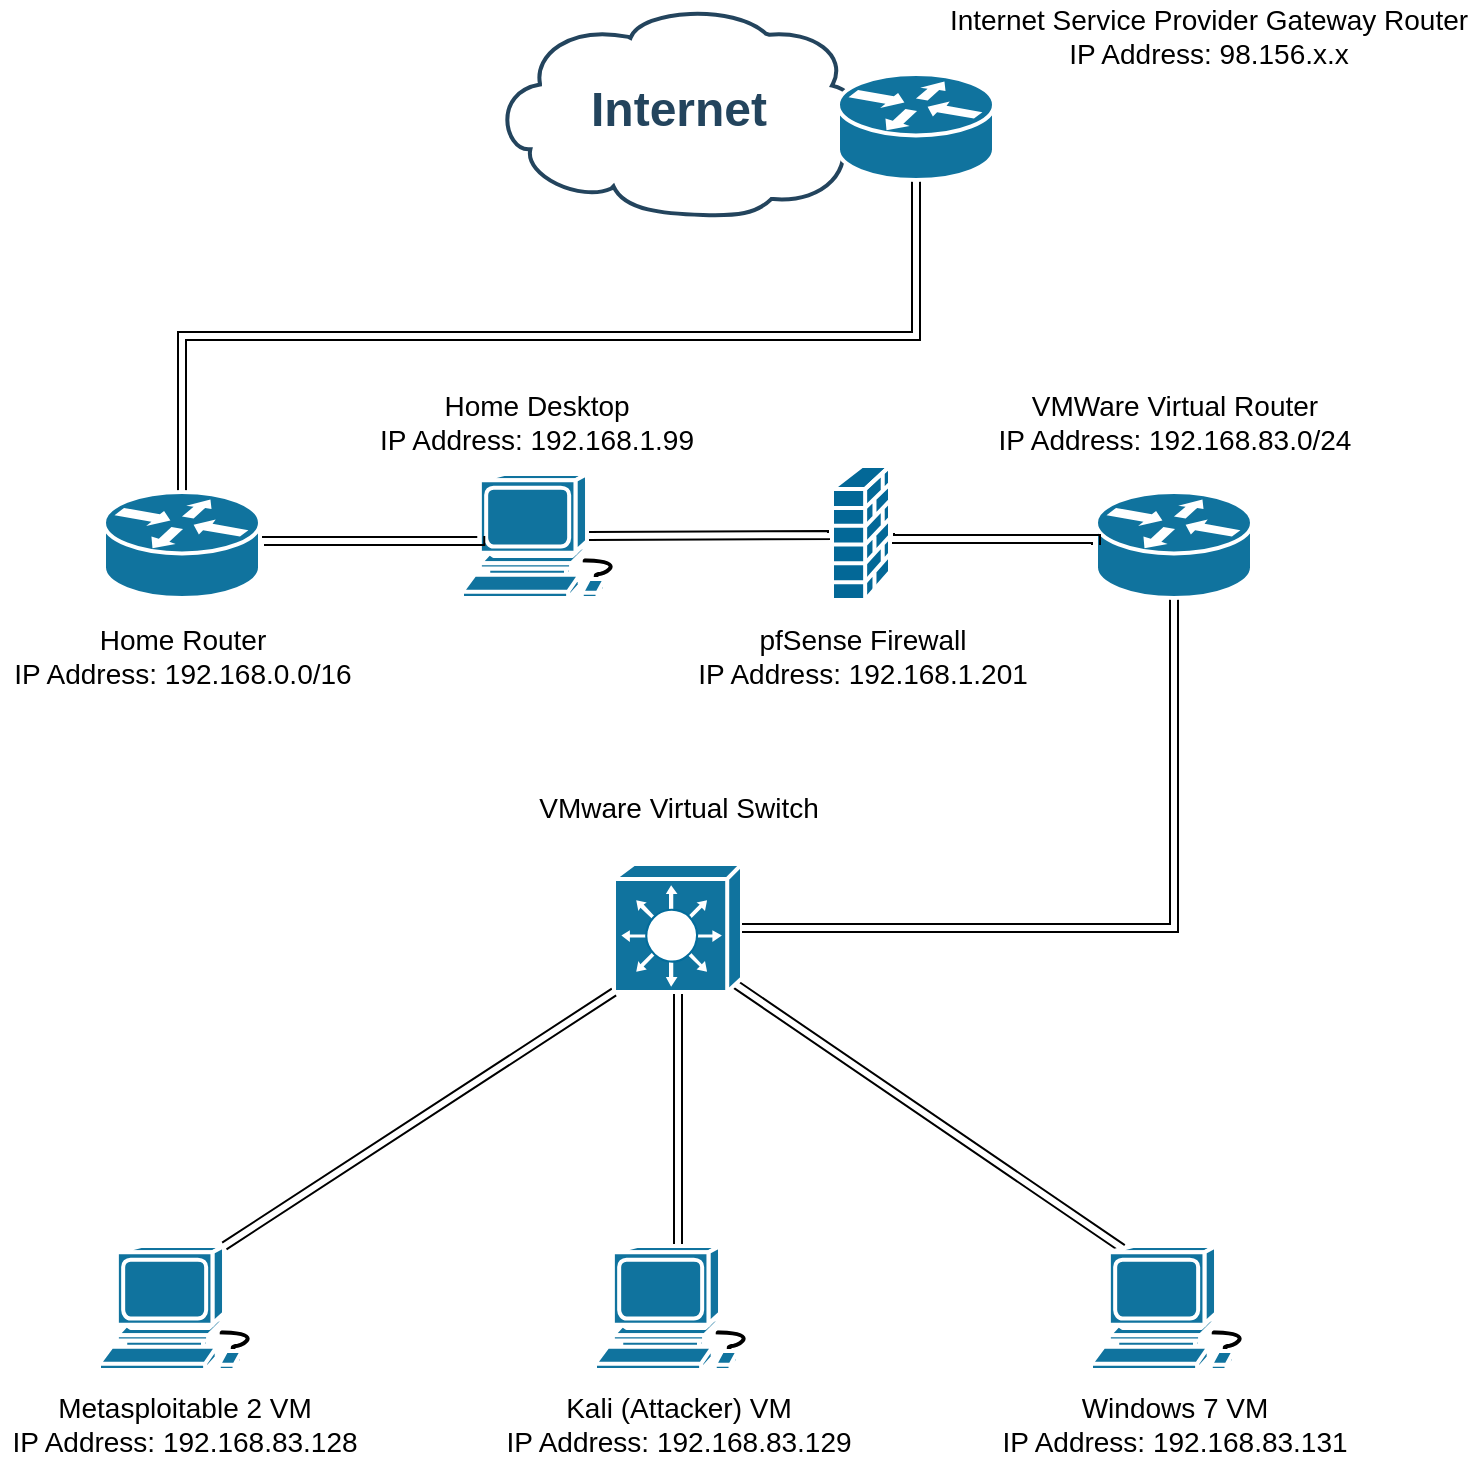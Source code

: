 <mxfile version="15.5.2" type="github">
  <diagram id="6a731a19-8d31-9384-78a2-239565b7b9f0" name="Page-1">
    <mxGraphModel dx="880" dy="788" grid="0" gridSize="10" guides="1" tooltips="1" connect="1" arrows="1" fold="1" page="1" pageScale="1" pageWidth="827" pageHeight="1169" background="none" math="0" shadow="0">
      <root>
        <mxCell id="0" />
        <mxCell id="1" parent="0" />
        <mxCell id="2109" value="Internet" style="shape=mxgraph.cisco.storage.cloud;html=1;dashed=0;strokeColor=#23445D;fillColor=#ffffff;strokeWidth=2;fontFamily=Helvetica;fontSize=24;fontColor=#23445D;align=center;fontStyle=1" parent="1" vertex="1">
          <mxGeometry x="288" y="50" width="186" height="106" as="geometry" />
        </mxCell>
        <mxCell id="HtU_zdywN7P8xVxfZPmP-2282" style="edgeStyle=none;shape=link;rounded=0;orthogonalLoop=1;jettySize=auto;html=1;exitX=0;exitY=1;exitDx=0;exitDy=0;exitPerimeter=0;entryX=0.755;entryY=0;entryDx=0;entryDy=0;entryPerimeter=0;shadow=0;fontSize=14;" edge="1" parent="1" source="2112" target="HtU_zdywN7P8xVxfZPmP-2278">
          <mxGeometry relative="1" as="geometry" />
        </mxCell>
        <mxCell id="HtU_zdywN7P8xVxfZPmP-2283" style="edgeStyle=none;shape=link;rounded=0;orthogonalLoop=1;jettySize=auto;html=1;exitX=0.5;exitY=1;exitDx=0;exitDy=0;exitPerimeter=0;entryX=0.5;entryY=0;entryDx=0;entryDy=0;entryPerimeter=0;shadow=0;fontSize=14;" edge="1" parent="1" source="2112" target="HtU_zdywN7P8xVxfZPmP-2258">
          <mxGeometry relative="1" as="geometry" />
        </mxCell>
        <mxCell id="HtU_zdywN7P8xVxfZPmP-2284" style="edgeStyle=none;shape=link;rounded=0;orthogonalLoop=1;jettySize=auto;html=1;exitX=0.95;exitY=0.94;exitDx=0;exitDy=0;exitPerimeter=0;entryX=0.19;entryY=0.02;entryDx=0;entryDy=0;entryPerimeter=0;shadow=0;fontSize=14;" edge="1" parent="1" source="2112" target="HtU_zdywN7P8xVxfZPmP-2279">
          <mxGeometry relative="1" as="geometry" />
        </mxCell>
        <mxCell id="2112" value="" style="shape=mxgraph.cisco.switches.layer_3_switch;html=1;dashed=0;fillColor=#10739E;strokeColor=#ffffff;strokeWidth=2;verticalLabelPosition=bottom;verticalAlign=top;fontFamily=Helvetica;fontSize=36;fontColor=#FFB366" parent="1" vertex="1">
          <mxGeometry x="349" y="480" width="64" height="64" as="geometry" />
        </mxCell>
        <mxCell id="HtU_zdywN7P8xVxfZPmP-2272" style="edgeStyle=elbowEdgeStyle;shape=link;rounded=0;orthogonalLoop=1;jettySize=auto;elbow=vertical;html=1;exitX=0.5;exitY=1;exitDx=0;exitDy=0;exitPerimeter=0;entryX=1;entryY=0.5;entryDx=0;entryDy=0;entryPerimeter=0;shadow=0;fontSize=14;" edge="1" parent="1" source="2132" target="2112">
          <mxGeometry relative="1" as="geometry">
            <Array as="points">
              <mxPoint x="598" y="512" />
            </Array>
          </mxGeometry>
        </mxCell>
        <mxCell id="2132" value="" style="shape=mxgraph.cisco.routers.router;html=1;dashed=0;fillColor=#10739E;strokeColor=#ffffff;strokeWidth=2;verticalLabelPosition=bottom;verticalAlign=top;fontFamily=Helvetica;fontSize=36;fontColor=#FFB366" parent="1" vertex="1">
          <mxGeometry x="590" y="294" width="78" height="53" as="geometry" />
        </mxCell>
        <mxCell id="HtU_zdywN7P8xVxfZPmP-2260" value="" style="edgeStyle=elbowEdgeStyle;rounded=0;orthogonalLoop=1;jettySize=auto;html=1;shape=link;elbow=vertical;shadow=0;" edge="1" parent="1" source="2138" target="HtU_zdywN7P8xVxfZPmP-2259">
          <mxGeometry relative="1" as="geometry" />
        </mxCell>
        <mxCell id="2138" value="" style="shape=mxgraph.cisco.routers.router;html=1;dashed=0;fillColor=#10739E;strokeColor=#ffffff;strokeWidth=2;verticalLabelPosition=bottom;verticalAlign=top;fontFamily=Helvetica;fontSize=36;fontColor=#FFB366" parent="1" vertex="1">
          <mxGeometry x="461" y="85" width="78" height="53" as="geometry" />
        </mxCell>
        <mxCell id="HtU_zdywN7P8xVxfZPmP-2275" style="edgeStyle=elbowEdgeStyle;shape=link;rounded=0;orthogonalLoop=1;jettySize=auto;elbow=vertical;html=1;exitX=0.755;exitY=0.5;exitDx=0;exitDy=0;exitPerimeter=0;entryX=0;entryY=0.5;entryDx=0;entryDy=0;entryPerimeter=0;shadow=0;fontSize=14;" edge="1" parent="1" source="HtU_zdywN7P8xVxfZPmP-2257" target="HtU_zdywN7P8xVxfZPmP-2261">
          <mxGeometry relative="1" as="geometry" />
        </mxCell>
        <mxCell id="HtU_zdywN7P8xVxfZPmP-2257" value="" style="shape=mxgraph.cisco.computers_and_peripherals.workstation;html=1;dashed=0;fillColor=#10739E;strokeColor=#ffffff;strokeWidth=2;verticalLabelPosition=bottom;verticalAlign=top;fontFamily=Helvetica;fontSize=36;fontColor=#FFB366" vertex="1" parent="1">
          <mxGeometry x="273" y="285" width="83" height="62" as="geometry" />
        </mxCell>
        <mxCell id="HtU_zdywN7P8xVxfZPmP-2258" value="" style="shape=mxgraph.cisco.computers_and_peripherals.workstation;html=1;dashed=0;fillColor=#10739E;strokeColor=#ffffff;strokeWidth=2;verticalLabelPosition=bottom;verticalAlign=top;fontFamily=Helvetica;fontSize=36;fontColor=#FFB366" vertex="1" parent="1">
          <mxGeometry x="339.5" y="671" width="83" height="62" as="geometry" />
        </mxCell>
        <mxCell id="HtU_zdywN7P8xVxfZPmP-2276" style="edgeStyle=elbowEdgeStyle;shape=link;rounded=0;orthogonalLoop=1;jettySize=auto;elbow=vertical;html=1;exitX=1;exitY=0.5;exitDx=0;exitDy=0;exitPerimeter=0;entryX=0.11;entryY=0.5;entryDx=0;entryDy=0;entryPerimeter=0;shadow=0;fontSize=14;" edge="1" parent="1" source="HtU_zdywN7P8xVxfZPmP-2259" target="HtU_zdywN7P8xVxfZPmP-2257">
          <mxGeometry relative="1" as="geometry" />
        </mxCell>
        <mxCell id="HtU_zdywN7P8xVxfZPmP-2259" value="" style="shape=mxgraph.cisco.routers.router;html=1;dashed=0;fillColor=#10739E;strokeColor=#ffffff;strokeWidth=2;verticalLabelPosition=bottom;verticalAlign=top;fontFamily=Helvetica;fontSize=36;fontColor=#FFB366" vertex="1" parent="1">
          <mxGeometry x="94" y="294" width="78" height="53" as="geometry" />
        </mxCell>
        <mxCell id="HtU_zdywN7P8xVxfZPmP-2268" style="edgeStyle=elbowEdgeStyle;shape=link;rounded=0;orthogonalLoop=1;jettySize=auto;elbow=vertical;html=1;exitX=1;exitY=0.5;exitDx=0;exitDy=0;exitPerimeter=0;entryX=0;entryY=0.5;entryDx=0;entryDy=0;entryPerimeter=0;shadow=0;" edge="1" parent="1" source="HtU_zdywN7P8xVxfZPmP-2261" target="2132">
          <mxGeometry relative="1" as="geometry" />
        </mxCell>
        <mxCell id="HtU_zdywN7P8xVxfZPmP-2261" value="" style="shape=mxgraph.cisco.security.firewall;sketch=0;html=1;pointerEvents=1;dashed=0;fillColor=#036897;strokeColor=#ffffff;strokeWidth=2;verticalLabelPosition=bottom;verticalAlign=top;align=center;outlineConnect=0;" vertex="1" parent="1">
          <mxGeometry x="458" y="281" width="29" height="67" as="geometry" />
        </mxCell>
        <mxCell id="HtU_zdywN7P8xVxfZPmP-2269" value="&lt;font style=&quot;font-size: 14px&quot;&gt;Internet Service Provider Gateway Router&lt;br&gt;IP Address:&amp;nbsp;98.156.x.x&lt;/font&gt;" style="text;html=1;align=center;verticalAlign=middle;resizable=0;points=[];autosize=1;strokeColor=none;fillColor=none;" vertex="1" parent="1">
          <mxGeometry x="511" y="50" width="269" height="31" as="geometry" />
        </mxCell>
        <mxCell id="HtU_zdywN7P8xVxfZPmP-2270" value="&lt;font style=&quot;font-size: 14px&quot;&gt;Home Router&lt;br&gt;IP Address: 192.168.0.0/16&lt;/font&gt;" style="text;html=1;align=center;verticalAlign=middle;resizable=0;points=[];autosize=1;strokeColor=none;fillColor=none;" vertex="1" parent="1">
          <mxGeometry x="43.5" y="360" width="179" height="31" as="geometry" />
        </mxCell>
        <mxCell id="HtU_zdywN7P8xVxfZPmP-2271" value="&lt;font style=&quot;font-size: 14px&quot;&gt;pfSense Firewall&lt;br&gt;IP Address: 192.168.1.201&lt;br&gt;&lt;/font&gt;" style="text;html=1;align=center;verticalAlign=middle;resizable=0;points=[];autosize=1;strokeColor=none;fillColor=none;" vertex="1" parent="1">
          <mxGeometry x="386" y="360" width="174" height="31" as="geometry" />
        </mxCell>
        <mxCell id="HtU_zdywN7P8xVxfZPmP-2273" value="&lt;font style=&quot;font-size: 14px&quot;&gt;VMWare Virtual Router&lt;br&gt;IP Address: 192.168.83.0/24&lt;/font&gt;" style="text;html=1;align=center;verticalAlign=middle;resizable=0;points=[];autosize=1;strokeColor=none;fillColor=none;" vertex="1" parent="1">
          <mxGeometry x="535" y="243" width="187" height="31" as="geometry" />
        </mxCell>
        <mxCell id="HtU_zdywN7P8xVxfZPmP-2277" value="&lt;font style=&quot;font-size: 14px&quot;&gt;Home Desktop&lt;br&gt;IP Address: 192.168.1.99&lt;br&gt;&lt;/font&gt;" style="text;html=1;align=center;verticalAlign=middle;resizable=0;points=[];autosize=1;strokeColor=none;fillColor=none;" vertex="1" parent="1">
          <mxGeometry x="226.5" y="243" width="167" height="31" as="geometry" />
        </mxCell>
        <mxCell id="HtU_zdywN7P8xVxfZPmP-2278" value="" style="shape=mxgraph.cisco.computers_and_peripherals.workstation;html=1;dashed=0;fillColor=#10739E;strokeColor=#ffffff;strokeWidth=2;verticalLabelPosition=bottom;verticalAlign=top;fontFamily=Helvetica;fontSize=36;fontColor=#FFB366" vertex="1" parent="1">
          <mxGeometry x="91.5" y="671" width="83" height="62" as="geometry" />
        </mxCell>
        <mxCell id="HtU_zdywN7P8xVxfZPmP-2279" value="" style="shape=mxgraph.cisco.computers_and_peripherals.workstation;html=1;dashed=0;fillColor=#10739E;strokeColor=#ffffff;strokeWidth=2;verticalLabelPosition=bottom;verticalAlign=top;fontFamily=Helvetica;fontSize=36;fontColor=#FFB366" vertex="1" parent="1">
          <mxGeometry x="587.5" y="671" width="83" height="62" as="geometry" />
        </mxCell>
        <mxCell id="HtU_zdywN7P8xVxfZPmP-2280" value="&lt;font style=&quot;font-size: 14px&quot;&gt;VMware Virtual Switch&lt;br&gt;&lt;/font&gt;" style="text;html=1;align=center;verticalAlign=middle;resizable=0;points=[];autosize=1;strokeColor=none;fillColor=none;" vertex="1" parent="1">
          <mxGeometry x="306" y="443" width="150" height="17" as="geometry" />
        </mxCell>
        <mxCell id="HtU_zdywN7P8xVxfZPmP-2285" value="&lt;font style=&quot;font-size: 14px&quot;&gt;Metasploitable 2 VM&lt;br&gt;IP Address: 192.168.83.128&lt;br&gt;&lt;/font&gt;" style="text;html=1;align=center;verticalAlign=middle;resizable=0;points=[];autosize=1;strokeColor=none;fillColor=none;" vertex="1" parent="1">
          <mxGeometry x="42.5" y="744" width="182" height="31" as="geometry" />
        </mxCell>
        <mxCell id="HtU_zdywN7P8xVxfZPmP-2286" value="&lt;font style=&quot;font-size: 14px&quot;&gt;Kali (Attacker) VM&lt;br&gt;IP Address: 192.168.83.129&lt;br&gt;&lt;/font&gt;" style="text;html=1;align=center;verticalAlign=middle;resizable=0;points=[];autosize=1;strokeColor=none;fillColor=none;" vertex="1" parent="1">
          <mxGeometry x="290" y="744" width="182" height="31" as="geometry" />
        </mxCell>
        <mxCell id="HtU_zdywN7P8xVxfZPmP-2287" value="&lt;font style=&quot;font-size: 14px&quot;&gt;Windows 7 VM&lt;br&gt;IP Address: 192.168.83.131&lt;br&gt;&lt;/font&gt;" style="text;html=1;align=center;verticalAlign=middle;resizable=0;points=[];autosize=1;strokeColor=none;fillColor=none;" vertex="1" parent="1">
          <mxGeometry x="537.5" y="744" width="182" height="31" as="geometry" />
        </mxCell>
      </root>
    </mxGraphModel>
  </diagram>
</mxfile>
